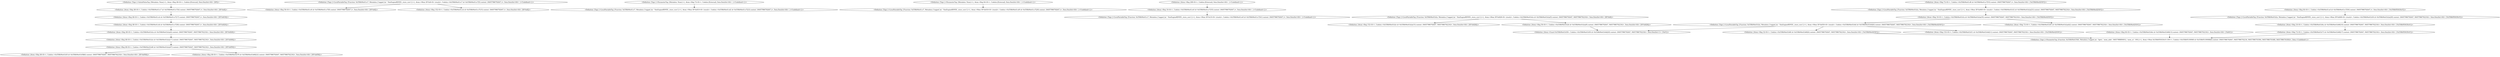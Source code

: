 strict digraph "" {
	"<Definition {Tags:{<InitialValueTag {Metadata: None}>}, Atom:<Reg 48<8>>, Codeloc:[External], Data:DataSet<64>: [SP]}>" -> "<Definition {Atom:<Reg 48<8>>, Codeloc:<0x558b94e41cc7 id=0x558b94e41cc7[4] context: (94057986792647,)>, Data:DataSet<64>: [SP-0x8]}>";
	"<Definition {Atom:<Reg 48<8>>, Codeloc:<0x558b94e41cc7 id=0x558b94e41cc7[4] context: (94057986792647,)>, Data:DataSet<64>: [SP-0x8]}>" -> "<Definition {Atom:<Reg 48<8>>, Codeloc:<0x558b94e41ccb id=0x558b94e41cc7[17] context: (94057986792647,)>, Data:DataSet<64>: [SP-0x818]}>";
	"<Definition {Tags:{<LocalVariableTag {Function: 0x558b94e41cc7, Metadata:{'tagged_by': 'SimEngineRDVEX._store_core'}}>}, Atom:<Mem \
SP-0x8<8> (stack)>, Codeloc:<0x558b94e41cc7 id=0x558b94e41cc7[5] context: (94057986792647,)>, Data:DataSet<64>: {<Undefined>}}>" -> "<Definition {Atom:<Reg 56<8>>, Codeloc:<0x558b94e41cc8 id=0x558b94e41cc7[9] context: (94057986792647,)>, Data:DataSet<64>: [SP-0x8]}>";
	"<Definition {Tags:{<LocalVariableTag {Function: 0x558b94e41cc7, Metadata:{'tagged_by': 'SimEngineRDVEX._store_core'}}>}, Atom:<Mem \
SP-0x8<8> (stack)>, Codeloc:<0x558b94e41cc7 id=0x558b94e41cc7[5] context: (94057986792647,)>, Data:DataSet<64>: {<Undefined>}}>" -> "<Definition {Atom:<Reg 152<8>>, Codeloc:<0x558b94e41ccb id=0x558b94e41cc7[15] context: (94057986792647,)>, Data:DataSet<64>: [SP-0x8]}>";
	"<Definition {Atom:<Reg 48<8>>, Codeloc:<0x558b94e41ccb id=0x558b94e41cc7[17] context: (94057986792647,)>, Data:DataSet<64>: [SP-0x818]}>" -> "<Definition {Atom:<Reg 48<8>>, Codeloc:<0x558b94e41cfd id=0x558b94e41cc7[58] context: (94057986792647,)>, Data:DataSet<64>: [SP-0x820]}>";
	"<Definition {Tags:{<ParameterTag {Metadata: None}>}, Atom:<Reg 72<8>>, Codeloc:[External], Data:DataSet<64>: {<Undefined>}}>" -> "<Definition {Tags:{<LocalVariableTag {Function: 0x558b94e41cc7, Metadata:{'tagged_by': 'SimEngineRDVEX._store_core'}}>}, Atom:<Mem \
SP-0x810<8> (stack)>, Codeloc:<0x558b94e41cd2 id=0x558b94e41cc7[23] context: (94057986792647,)>, Data:DataSet<64>: {<Undefined>}}>";
	"<Definition {Tags:{<ParameterTag {Metadata: None}>}, Atom:<Reg 64<8>>, Codeloc:[External], Data:DataSet<64>: {<Undefined>}}>" -> "<Definition {Tags:{<LocalVariableTag {Function: 0x558b94e41cc7, Metadata:{'tagged_by': 'SimEngineRDVEX._store_core'}}>}, Atom:<Mem \
SP-0x818<8> (stack)>, Codeloc:<0x558b94e41cd9 id=0x558b94e41cc7[29] context: (94057986792647,)>, Data:DataSet<64>: {<Undefined>}}>";
	"<Definition {Atom:<Reg 208<8>>, Codeloc:[External], Data:DataSet<64>: {<Undefined>}}>" -> "<Definition {Atom:<Reg 16<8>>, Codeloc:<0x558b94e41ce0 id=0x558b94e41cc7[35] context: (94057986792647,)>, Data:DataSet<64>: {<Undefined>}}>";
	"<Definition {Atom:<Reg 16<8>>, Codeloc:<0x558b94e41ce0 id=0x558b94e41cc7[35] context: (94057986792647,)>, Data:DataSet<64>: {<Undefined>}}>" -> "<Definition {Tags:{<LocalVariableTag {Function: 0x558b94e41cc7, Metadata:{'tagged_by': 'SimEngineRDVEX._store_core'}}>}, Atom:<Mem \
SP-0x10<8> (stack)>, Codeloc:<0x558b94e41ce9 id=0x558b94e41cc7[41] context: (94057986792647,)>, Data:DataSet<64>: {<Undefined>}}>";
	"<Definition {Atom:<Reg 48<8>>, Codeloc:<0x558b94e41cfd id=0x558b94e41cc7[58] context: (94057986792647,)>, Data:DataSet<64>: [SP-0x820]}>" -> "<Definition {Atom:<Reg 48<8>>, Codeloc:<0x558b94e41b2a id=0x558b94e41b2a[4] context: (94057986792647, 94057986792234)>, Data:DataSet<\
64>: [SP-0x828]}>";
	"<Definition {Atom:<Reg 48<8>>, Codeloc:<0x558b94e41b2a id=0x558b94e41b2a[4] context: (94057986792647, 94057986792234)>, Data:DataSet<\
64>: [SP-0x828]}>" -> "<Definition {Atom:<Reg 48<8>>, Codeloc:<0x558b94e41b2e id=0x558b94e41b2a[17] context: (94057986792647, 94057986792234)>, Data:DataSet<\
64>: [SP-0x848]}>";
	"<Definition {Tags:{<LocalVariableTag {Function: 0x558b94e41b2a, Metadata:{'tagged_by': 'SimEngineRDVEX._store_core'}}>}, Atom:<Mem \
SP-0x828<8> (stack)>, Codeloc:<0x558b94e41b2a id=0x558b94e41b2a[5] context: (94057986792647, 94057986792234)>, Data:DataSet<64>: [\
SP-0x8]}>" -> "<Definition {Atom:<Reg 56<8>>, Codeloc:<0x558b94e41b2b id=0x558b94e41b2a[9] context: (94057986792647, 94057986792234)>, Data:DataSet<\
64>: [SP-0x828]}>";
	"<Definition {Tags:{<LocalVariableTag {Function: 0x558b94e41b2a, Metadata:{'tagged_by': 'SimEngineRDVEX._store_core'}}>}, Atom:<Mem \
SP-0x828<8> (stack)>, Codeloc:<0x558b94e41b2a id=0x558b94e41b2a[5] context: (94057986792647, 94057986792234)>, Data:DataSet<64>: [\
SP-0x8]}>" -> "<Definition {Atom:<Reg 152<8>>, Codeloc:<0x558b94e41b2e id=0x558b94e41b2a[15] context: (94057986792647, 94057986792234)>, Data:DataSet<\
64>: [SP-0x828]}>";
	"<Definition {Atom:<Reg 56<8>>, Codeloc:<0x558b94e41b2b id=0x558b94e41b2a[9] context: (94057986792647, 94057986792234)>, Data:DataSet<\
64>: [SP-0x828]}>" -> "<Definition {Atom:<Guard 0x558b94e41b58>, Codeloc:<0x558b94e41b56 id=0x558b94e41b4d[20] context: (94057986792647, 94057986792234)>, \
Data:DataSet<1>: ['0x0']}>";
	"<Definition {Atom:<Reg 48<8>>, Codeloc:<0x558b94e41b2e id=0x558b94e41b2a[17] context: (94057986792647, 94057986792234)>, Data:DataSet<\
64>: [SP-0x848]}>" -> "<Definition {Atom:<Reg 48<8>>, Codeloc:<0x558b94e41b48 id=0x558b94e41b2a[47] context: (94057986792647, 94057986792234)>, Data:DataSet<\
64>: [SP-0x850]}>";
	"<Definition {Atom:<Reg 72<8>>, Codeloc:<0x558b94e41cf6 id=0x558b94e41cc7[53] context: (94057986792647,)>, Data:DataSet<64>: ['0x558b94e42030']}>" -> "<Definition {Tags:{<LocalVariableTag {Function: 0x558b94e41b2a, Metadata:{'tagged_by': 'SimEngineRDVEX._store_core'}}>}, Atom:<Mem \
SP-0x840<8> (stack)>, Codeloc:<0x558b94e41b32 id=0x558b94e41b2a[23] context: (94057986792647, 94057986792234)>, Data:DataSet<64>: ['\
0x558b94e42030']}>";
	"<Definition {Tags:{<LocalVariableTag {Function: 0x558b94e41b2a, Metadata:{'tagged_by': 'SimEngineRDVEX._store_core'}}>}, Atom:<Mem \
SP-0x840<8> (stack)>, Codeloc:<0x558b94e41b32 id=0x558b94e41b2a[23] context: (94057986792647, 94057986792234)>, Data:DataSet<64>: ['\
0x558b94e42030']}>" -> "<Definition {Atom:<Reg 16<8>>, Codeloc:<0x558b94e41b3a id=0x558b94e41b2a[35] context: (94057986792647, 94057986792234)>, Data:DataSet<\
64>: ['0x558b94e42030']}>";
	"<Definition {Atom:<Reg 64<8>>, Codeloc:<0x558b94e41cef id=0x558b94e41cc7[50] context: (94057986792647,)>, Data:DataSet<64>: ['0x558b950430c0']}>" -> "<Definition {Tags:{<LocalVariableTag {Function: 0x558b94e41b2a, Metadata:{'tagged_by': 'SimEngineRDVEX._store_core'}}>}, Atom:<Mem \
SP-0x848<8> (stack)>, Codeloc:<0x558b94e41b36 id=0x558b94e41b2a[29] context: (94057986792647, 94057986792234)>, Data:DataSet<64>: ['\
0x558b950430c0']}>";
	"<Definition {Tags:{<LocalVariableTag {Function: 0x558b94e41b2a, Metadata:{'tagged_by': 'SimEngineRDVEX._store_core'}}>}, Atom:<Mem \
SP-0x848<8> (stack)>, Codeloc:<0x558b94e41b36 id=0x558b94e41b2a[29] context: (94057986792647, 94057986792234)>, Data:DataSet<64>: ['\
0x558b950430c0']}>" -> "<Definition {Atom:<Reg 16<8>>, Codeloc:<0x558b94e41b6a id=0x558b94e41b66[10] context: (94057986792647, 94057986792234)>, Data:DataSet<\
64>: ['0x558b950430c0']}>";
	"<Definition {Atom:<Reg 16<8>>, Codeloc:<0x558b94e41b3a id=0x558b94e41b2a[35] context: (94057986792647, 94057986792234)>, Data:DataSet<\
64>: ['0x558b94e42030']}>" -> "<Definition {Atom:<Reg 72<8>>, Codeloc:<0x558b94e41b45 id=0x558b94e41b2a[42] context: (94057986792647, 94057986792234)>, Data:DataSet<\
64>: ['0x558b94e42030']}>";
	"<Definition {Atom:<Reg 16<8>>, Codeloc:<0x558b94e41b3a id=0x558b94e41b2a[35] context: (94057986792647, 94057986792234)>, Data:DataSet<\
64>: ['0x558b94e42030']}>" -> "<Definition {Tags:{<LocalVariableTag {Function: 0x558b94e41b2a, Metadata:{'tagged_by': 'SimEngineRDVEX._store_core'}}>}, Atom:<Mem \
SP-0x830<8> (stack)>, Codeloc:<0x558b94e41b4d id=0x558b94e41b4d[4] context: (94057986792647, 94057986792234)>, Data:DataSet<64>: ['\
0x558b94e42030']}>";
	"<Definition {Atom:<Reg 48<8>>, Codeloc:<0x558b94e41b48 id=0x558b94e41b2a[47] context: (94057986792647, 94057986792234)>, Data:DataSet<\
64>: [SP-0x850]}>" -> "<Definition {Atom:<Reg 48<8>>, Codeloc:<0x558b94e41b5f id=0x558b94e41b58[6] context: (94057986792647, 94057986792234)>, Data:DataSet<\
64>: [SP-0x858]}>";
	"<Definition {Atom:<Reg 48<8>>, Codeloc:<0x558b94e41b48 id=0x558b94e41b2a[47] context: (94057986792647, 94057986792234)>, Data:DataSet<\
64>: [SP-0x850]}>" -> "<Definition {Atom:<Reg 48<8>>, Codeloc:<0x558b94e41b76 id=0x558b94e41b66[22] context: (94057986792647, 94057986792234)>, Data:DataSet<\
64>: [SP-0x858]}>";
	"<Definition {Tags:{<LocalVariableTag {Function: 0x558b94e41b2a, Metadata:{'tagged_by': 'SimEngineRDVEX._store_core'}}>}, Atom:<Mem \
SP-0x830<8> (stack)>, Codeloc:<0x558b94e41b4d id=0x558b94e41b4d[4] context: (94057986792647, 94057986792234)>, Data:DataSet<64>: ['\
0x558b94e42030']}>" -> "<Definition {Atom:<Reg 152<8>>, Codeloc:<0x558b94e41b51 id=0x558b94e41b4d[11] context: (94057986792647, 94057986792234)>, Data:DataSet<\
64>: ['0x558b94e42030']}>";
	"<Definition {Tags:{<LocalVariableTag {Function: 0x558b94e41b2a, Metadata:{'tagged_by': 'SimEngineRDVEX._store_core'}}>}, Atom:<Mem \
SP-0x830<8> (stack)>, Codeloc:<0x558b94e41b4d id=0x558b94e41b4d[4] context: (94057986792647, 94057986792234)>, Data:DataSet<64>: ['\
0x558b94e42030']}>" -> "<Definition {Atom:<Guard 0x558b94e41b58>, Codeloc:<0x558b94e41b56 id=0x558b94e41b4d[20] context: (94057986792647, 94057986792234)>, \
Data:DataSet<1>: ['0x0']}>";
	"<Definition {Tags:{<LocalVariableTag {Function: 0x558b94e41b2a, Metadata:{'tagged_by': 'SimEngineRDVEX._store_core'}}>}, Atom:<Mem \
SP-0x830<8> (stack)>, Codeloc:<0x558b94e41b4d id=0x558b94e41b4d[4] context: (94057986792647, 94057986792234)>, Data:DataSet<64>: ['\
0x558b94e42030']}>" -> "<Definition {Atom:<Reg 32<8>>, Codeloc:<0x558b94e41b66 id=0x558b94e41b66[4] context: (94057986792647, 94057986792234)>, Data:DataSet<\
64>: ['0x558b94e42030']}>";
	"<Definition {Atom:<Reg 32<8>>, Codeloc:<0x558b94e41b66 id=0x558b94e41b66[4] context: (94057986792647, 94057986792234)>, Data:DataSet<\
64>: ['0x558b94e42030']}>" -> "<Definition {Tags:{<ParameterTag {Function: 0x558b94e419b0, Metadata:{'tagged_by': 'fgets', 'mem_addr': 94057988894912, 'mem_sz': \
100}}>}, Atom:<Mem 0x558b950430c0<100>>, Codeloc:<0x558b95100068 id=0x558b95100068[0] context: (94057986792647, 94057986792234, \
94057986791904, 94057986791680, 94057986791856)>, Data:<Undefined>}>";
	"<Definition {Atom:<Reg 16<8>>, Codeloc:<0x558b94e41b6a id=0x558b94e41b66[10] context: (94057986792647, 94057986792234)>, Data:DataSet<\
64>: ['0x558b950430c0']}>" -> "<Definition {Atom:<Reg 72<8>>, Codeloc:<0x558b94e41b73 id=0x558b94e41b66[17] context: (94057986792647, 94057986792234)>, Data:DataSet<\
64>: ['0x558b950430c0']}>";
	"<Definition {Atom:<Reg 72<8>>, Codeloc:<0x558b94e41b73 id=0x558b94e41b66[17] context: (94057986792647, 94057986792234)>, Data:DataSet<\
64>: ['0x558b950430c0']}>" -> "<Definition {Tags:{<ParameterTag {Function: 0x558b94e419b0, Metadata:{'tagged_by': 'fgets', 'mem_addr': 94057988894912, 'mem_sz': \
100}}>}, Atom:<Mem 0x558b950430c0<100>>, Codeloc:<0x558b95100068 id=0x558b95100068[0] context: (94057986792647, 94057986792234, \
94057986791904, 94057986791680, 94057986791856)>, Data:<Undefined>}>";
	"<Definition {Atom:<Reg 64<8>>, Codeloc:<0x558b94e41b6e id=0x558b94e41b66[13] context: (94057986792647, 94057986792234)>, Data:DataSet<\
64>: ['0x64']}>" -> "<Definition {Tags:{<ParameterTag {Function: 0x558b94e419b0, Metadata:{'tagged_by': 'fgets', 'mem_addr': 94057988894912, 'mem_sz': \
100}}>}, Atom:<Mem 0x558b950430c0<100>>, Codeloc:<0x558b95100068 id=0x558b95100068[0] context: (94057986792647, 94057986792234, \
94057986791904, 94057986791680, 94057986791856)>, Data:<Undefined>}>";
}
